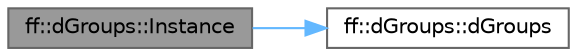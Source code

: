 digraph "ff::dGroups::Instance"
{
 // LATEX_PDF_SIZE
  bgcolor="transparent";
  edge [fontname=Helvetica,fontsize=10,labelfontname=Helvetica,labelfontsize=10];
  node [fontname=Helvetica,fontsize=10,shape=box,height=0.2,width=0.4];
  rankdir="LR";
  Node1 [id="Node000001",label="ff::dGroups::Instance",height=0.2,width=0.4,color="gray40", fillcolor="grey60", style="filled", fontcolor="black",tooltip=" "];
  Node1 -> Node2 [id="edge1_Node000001_Node000002",color="steelblue1",style="solid",tooltip=" "];
  Node2 [id="Node000002",label="ff::dGroups::dGroups",height=0.2,width=0.4,color="grey40", fillcolor="white", style="filled",URL="$classff_1_1d_groups.html#a3d39f2d6f5c4f47f0957670d8dd34b05",tooltip=" "];
}
